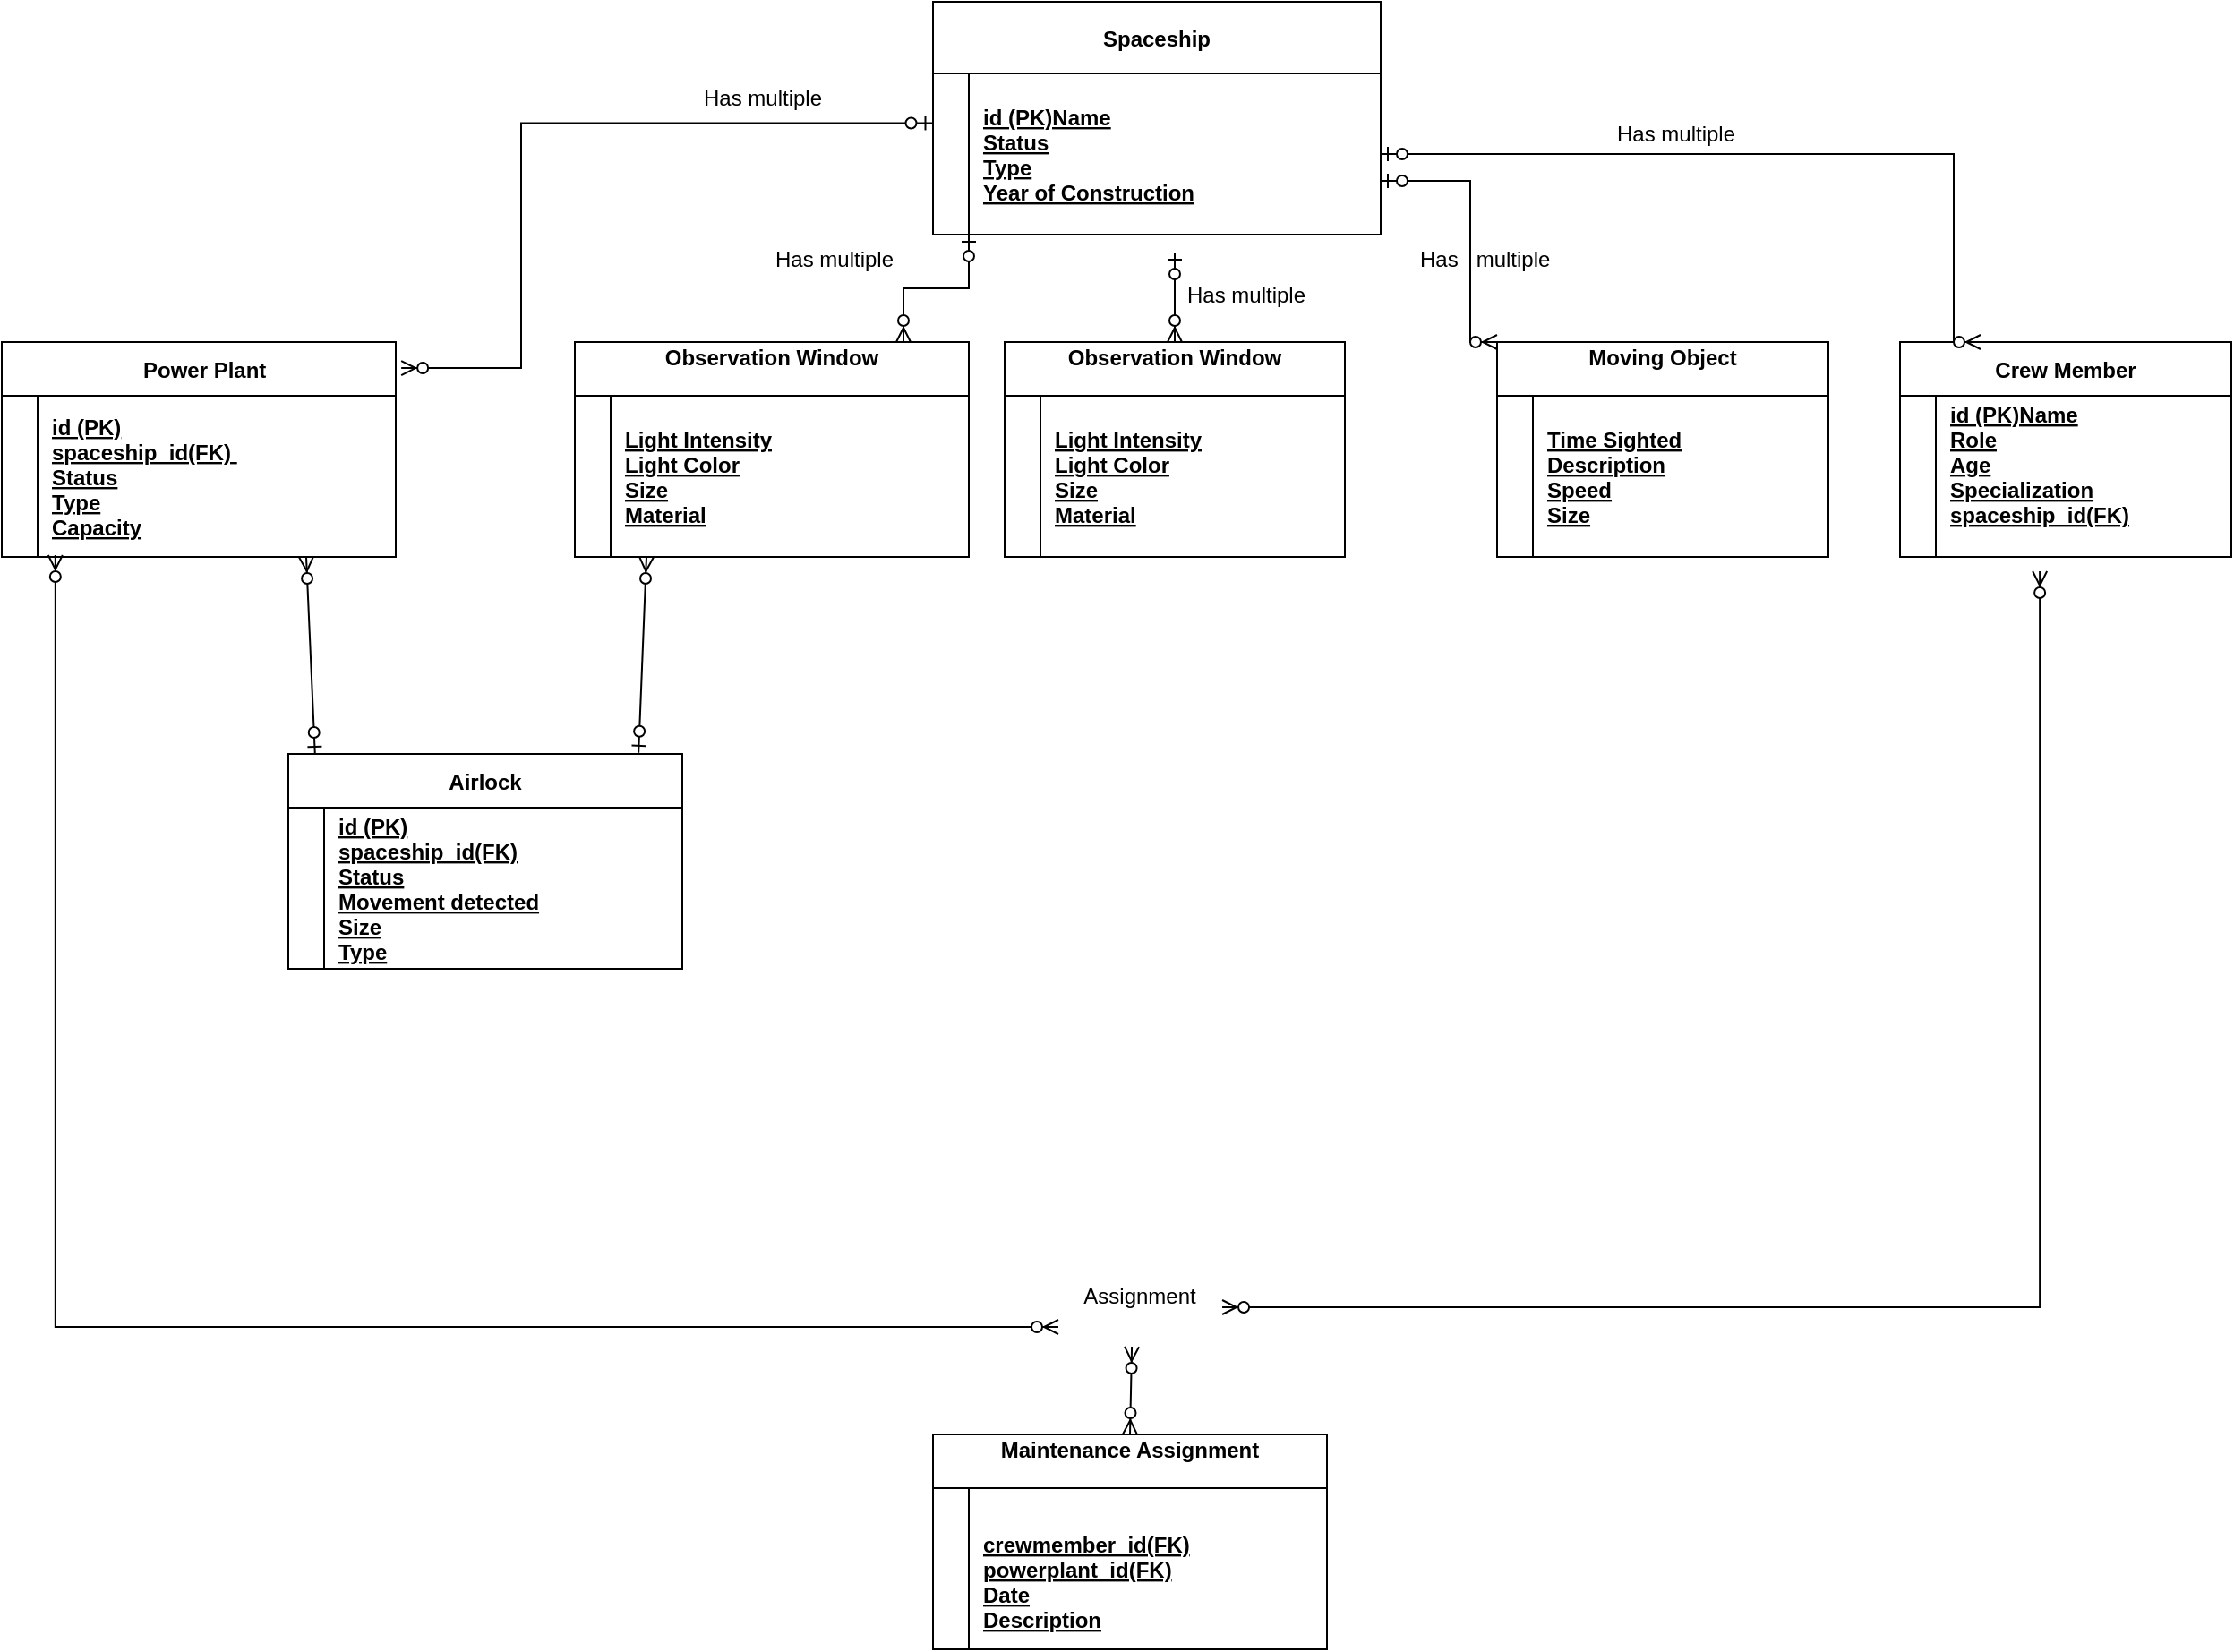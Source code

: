 <mxfile version="24.4.6" type="github">
  <diagram id="R2lEEEUBdFMjLlhIrx00" name="Page-1">
    <mxGraphModel dx="1556" dy="647" grid="1" gridSize="10" guides="1" tooltips="1" connect="1" arrows="1" fold="1" page="1" pageScale="1" pageWidth="850" pageHeight="1100" math="0" shadow="0" extFonts="Permanent Marker^https://fonts.googleapis.com/css?family=Permanent+Marker">
      <root>
        <mxCell id="0" />
        <mxCell id="1" parent="0" />
        <mxCell id="hKg0aUzROg1ArLavlpUu-1" value="Spaceship" style="shape=table;startSize=40;container=1;collapsible=1;childLayout=tableLayout;fixedRows=1;rowLines=0;fontStyle=1;align=center;resizeLast=1;" parent="1" vertex="1">
          <mxGeometry x="-110" y="10" width="250" height="130" as="geometry">
            <mxRectangle x="250" y="10" width="100" height="30" as="alternateBounds" />
          </mxGeometry>
        </mxCell>
        <mxCell id="hKg0aUzROg1ArLavlpUu-2" value="" style="shape=partialRectangle;collapsible=0;dropTarget=0;pointerEvents=0;fillColor=none;points=[[0,0.5],[1,0.5]];portConstraint=eastwest;top=0;left=0;right=0;bottom=1;" parent="hKg0aUzROg1ArLavlpUu-1" vertex="1">
          <mxGeometry y="40" width="250" height="90" as="geometry" />
        </mxCell>
        <mxCell id="hKg0aUzROg1ArLavlpUu-3" value="" style="shape=partialRectangle;overflow=hidden;connectable=0;fillColor=none;top=0;left=0;bottom=0;right=0;fontStyle=1;" parent="hKg0aUzROg1ArLavlpUu-2" vertex="1">
          <mxGeometry width="20" height="90" as="geometry">
            <mxRectangle width="20" height="90" as="alternateBounds" />
          </mxGeometry>
        </mxCell>
        <mxCell id="hKg0aUzROg1ArLavlpUu-4" value="id (PK)Name&#xa;Status&#xa;Type&#xa;Year of Construction" style="shape=partialRectangle;overflow=hidden;connectable=0;fillColor=none;top=0;left=0;bottom=0;right=0;align=left;spacingLeft=6;fontStyle=5;" parent="hKg0aUzROg1ArLavlpUu-2" vertex="1">
          <mxGeometry x="20" width="230" height="90" as="geometry">
            <mxRectangle width="230" height="90" as="alternateBounds" />
          </mxGeometry>
        </mxCell>
        <mxCell id="hKg0aUzROg1ArLavlpUu-8" value="  Power Plant" style="shape=table;startSize=30;container=1;collapsible=1;childLayout=tableLayout;fixedRows=1;rowLines=0;fontStyle=1;align=center;resizeLast=1;" parent="1" vertex="1">
          <mxGeometry x="-630" y="200" width="220" height="120" as="geometry">
            <mxRectangle x="250" y="10" width="100" height="30" as="alternateBounds" />
          </mxGeometry>
        </mxCell>
        <mxCell id="hKg0aUzROg1ArLavlpUu-9" value="" style="shape=partialRectangle;collapsible=0;dropTarget=0;pointerEvents=0;fillColor=none;points=[[0,0.5],[1,0.5]];portConstraint=eastwest;top=0;left=0;right=0;bottom=1;" parent="hKg0aUzROg1ArLavlpUu-8" vertex="1">
          <mxGeometry y="30" width="220" height="90" as="geometry" />
        </mxCell>
        <mxCell id="hKg0aUzROg1ArLavlpUu-10" value="" style="shape=partialRectangle;overflow=hidden;connectable=0;fillColor=none;top=0;left=0;bottom=0;right=0;fontStyle=1;" parent="hKg0aUzROg1ArLavlpUu-9" vertex="1">
          <mxGeometry width="20" height="90" as="geometry">
            <mxRectangle width="20" height="90" as="alternateBounds" />
          </mxGeometry>
        </mxCell>
        <mxCell id="hKg0aUzROg1ArLavlpUu-11" value="id (PK)&#xa;spaceship_id(FK) &#xa;Status&#xa;Type&#xa;Capacity" style="shape=partialRectangle;overflow=hidden;connectable=0;fillColor=none;top=0;left=0;bottom=0;right=0;align=left;spacingLeft=6;fontStyle=5;" parent="hKg0aUzROg1ArLavlpUu-9" vertex="1">
          <mxGeometry x="20" width="200" height="90" as="geometry">
            <mxRectangle width="200" height="90" as="alternateBounds" />
          </mxGeometry>
        </mxCell>
        <mxCell id="hKg0aUzROg1ArLavlpUu-19" value="" style="edgeStyle=elbowEdgeStyle;fontSize=12;html=1;endArrow=ERzeroToMany;startArrow=ERzeroToOne;rounded=0;entryX=1.014;entryY=0.121;entryDx=0;entryDy=0;entryPerimeter=0;exitX=-0.001;exitY=0.308;exitDx=0;exitDy=0;exitPerimeter=0;" parent="1" source="hKg0aUzROg1ArLavlpUu-2" target="hKg0aUzROg1ArLavlpUu-8" edge="1">
          <mxGeometry width="100" height="100" relative="1" as="geometry">
            <mxPoint x="-152.13" y="-2.29" as="sourcePoint" />
            <mxPoint x="-450" y="162.3" as="targetPoint" />
            <Array as="points">
              <mxPoint x="-340" y="140" />
            </Array>
          </mxGeometry>
        </mxCell>
        <mxCell id="hKg0aUzROg1ArLavlpUu-20" value="Observation Window&#xa;" style="shape=table;startSize=30;container=1;collapsible=1;childLayout=tableLayout;fixedRows=1;rowLines=0;fontStyle=1;align=center;resizeLast=1;" parent="1" vertex="1">
          <mxGeometry x="-310" y="200" width="220" height="120" as="geometry">
            <mxRectangle x="250" y="10" width="100" height="30" as="alternateBounds" />
          </mxGeometry>
        </mxCell>
        <mxCell id="hKg0aUzROg1ArLavlpUu-21" value="" style="shape=partialRectangle;collapsible=0;dropTarget=0;pointerEvents=0;fillColor=none;points=[[0,0.5],[1,0.5]];portConstraint=eastwest;top=0;left=0;right=0;bottom=1;" parent="hKg0aUzROg1ArLavlpUu-20" vertex="1">
          <mxGeometry y="30" width="220" height="90" as="geometry" />
        </mxCell>
        <mxCell id="hKg0aUzROg1ArLavlpUu-22" value="" style="shape=partialRectangle;overflow=hidden;connectable=0;fillColor=none;top=0;left=0;bottom=0;right=0;fontStyle=1;" parent="hKg0aUzROg1ArLavlpUu-21" vertex="1">
          <mxGeometry width="20" height="90" as="geometry">
            <mxRectangle width="20" height="90" as="alternateBounds" />
          </mxGeometry>
        </mxCell>
        <mxCell id="hKg0aUzROg1ArLavlpUu-23" value="Light Intensity&#xa;Light Color&#xa;Size&#xa;Material" style="shape=partialRectangle;overflow=hidden;connectable=0;fillColor=none;top=0;left=0;bottom=0;right=0;align=left;spacingLeft=6;fontStyle=5;" parent="hKg0aUzROg1ArLavlpUu-21" vertex="1">
          <mxGeometry x="20" width="200" height="90" as="geometry">
            <mxRectangle width="200" height="90" as="alternateBounds" />
          </mxGeometry>
        </mxCell>
        <mxCell id="hKg0aUzROg1ArLavlpUu-24" value="" style="edgeStyle=elbowEdgeStyle;fontSize=12;html=1;endArrow=ERzeroToMany;startArrow=ERzeroToOne;rounded=0;elbow=vertical;" parent="1" edge="1">
          <mxGeometry width="100" height="100" relative="1" as="geometry">
            <mxPoint x="-90" y="140" as="sourcePoint" />
            <mxPoint x="-126.5" y="200" as="targetPoint" />
          </mxGeometry>
        </mxCell>
        <mxCell id="hKg0aUzROg1ArLavlpUu-25" value="Observation Window&#xa;" style="shape=table;startSize=30;container=1;collapsible=1;childLayout=tableLayout;fixedRows=1;rowLines=0;fontStyle=1;align=center;resizeLast=1;" parent="1" vertex="1">
          <mxGeometry x="-70" y="200" width="190" height="120" as="geometry">
            <mxRectangle x="250" y="10" width="100" height="30" as="alternateBounds" />
          </mxGeometry>
        </mxCell>
        <mxCell id="hKg0aUzROg1ArLavlpUu-26" value="" style="shape=partialRectangle;collapsible=0;dropTarget=0;pointerEvents=0;fillColor=none;points=[[0,0.5],[1,0.5]];portConstraint=eastwest;top=0;left=0;right=0;bottom=1;" parent="hKg0aUzROg1ArLavlpUu-25" vertex="1">
          <mxGeometry y="30" width="190" height="90" as="geometry" />
        </mxCell>
        <mxCell id="hKg0aUzROg1ArLavlpUu-27" value="" style="shape=partialRectangle;overflow=hidden;connectable=0;fillColor=none;top=0;left=0;bottom=0;right=0;fontStyle=1;" parent="hKg0aUzROg1ArLavlpUu-26" vertex="1">
          <mxGeometry width="20" height="90" as="geometry">
            <mxRectangle width="20" height="90" as="alternateBounds" />
          </mxGeometry>
        </mxCell>
        <mxCell id="hKg0aUzROg1ArLavlpUu-28" value="Light Intensity&#xa;Light Color&#xa;Size&#xa;Material" style="shape=partialRectangle;overflow=hidden;connectable=0;fillColor=none;top=0;left=0;bottom=0;right=0;align=left;spacingLeft=6;fontStyle=5;" parent="hKg0aUzROg1ArLavlpUu-26" vertex="1">
          <mxGeometry x="20" width="170" height="90" as="geometry">
            <mxRectangle width="170" height="90" as="alternateBounds" />
          </mxGeometry>
        </mxCell>
        <mxCell id="hKg0aUzROg1ArLavlpUu-30" value="Moving Object&#xa;" style="shape=table;startSize=30;container=1;collapsible=1;childLayout=tableLayout;fixedRows=1;rowLines=0;fontStyle=1;align=center;resizeLast=1;" parent="1" vertex="1">
          <mxGeometry x="205" y="200" width="185" height="120" as="geometry">
            <mxRectangle x="250" y="10" width="100" height="30" as="alternateBounds" />
          </mxGeometry>
        </mxCell>
        <mxCell id="hKg0aUzROg1ArLavlpUu-31" value="" style="shape=partialRectangle;collapsible=0;dropTarget=0;pointerEvents=0;fillColor=none;points=[[0,0.5],[1,0.5]];portConstraint=eastwest;top=0;left=0;right=0;bottom=1;" parent="hKg0aUzROg1ArLavlpUu-30" vertex="1">
          <mxGeometry y="30" width="185" height="90" as="geometry" />
        </mxCell>
        <mxCell id="hKg0aUzROg1ArLavlpUu-32" value="" style="shape=partialRectangle;overflow=hidden;connectable=0;fillColor=none;top=0;left=0;bottom=0;right=0;fontStyle=1;" parent="hKg0aUzROg1ArLavlpUu-31" vertex="1">
          <mxGeometry width="20" height="90" as="geometry">
            <mxRectangle width="20" height="90" as="alternateBounds" />
          </mxGeometry>
        </mxCell>
        <mxCell id="hKg0aUzROg1ArLavlpUu-33" value="Time Sighted&#xa;Description&#xa;Speed&#xa;Size" style="shape=partialRectangle;overflow=hidden;connectable=0;fillColor=none;top=0;left=0;bottom=0;right=0;align=left;spacingLeft=6;fontStyle=5;" parent="hKg0aUzROg1ArLavlpUu-31" vertex="1">
          <mxGeometry x="20" width="165" height="90" as="geometry">
            <mxRectangle width="165" height="90" as="alternateBounds" />
          </mxGeometry>
        </mxCell>
        <mxCell id="hKg0aUzROg1ArLavlpUu-34" value="" style="fontSize=12;html=1;endArrow=ERzeroToMany;startArrow=ERzeroToOne;rounded=0;entryX=0.5;entryY=0;entryDx=0;entryDy=0;" parent="1" target="hKg0aUzROg1ArLavlpUu-25" edge="1">
          <mxGeometry width="100" height="100" relative="1" as="geometry">
            <mxPoint x="25" y="150" as="sourcePoint" />
            <mxPoint x="-173" y="207" as="targetPoint" />
          </mxGeometry>
        </mxCell>
        <mxCell id="hKg0aUzROg1ArLavlpUu-35" value="" style="fontSize=12;html=1;endArrow=ERzeroToMany;startArrow=ERzeroToOne;rounded=0;entryX=0;entryY=0;entryDx=0;entryDy=0;edgeStyle=elbowEdgeStyle;" parent="1" target="hKg0aUzROg1ArLavlpUu-30" edge="1">
          <mxGeometry width="100" height="100" relative="1" as="geometry">
            <mxPoint x="140" y="110" as="sourcePoint" />
            <mxPoint x="50" y="210" as="targetPoint" />
            <Array as="points">
              <mxPoint x="190" y="150" />
            </Array>
          </mxGeometry>
        </mxCell>
        <mxCell id="hKg0aUzROg1ArLavlpUu-36" value="Crew Member" style="shape=table;startSize=30;container=1;collapsible=1;childLayout=tableLayout;fixedRows=1;rowLines=0;fontStyle=1;align=center;resizeLast=1;" parent="1" vertex="1">
          <mxGeometry x="430" y="200" width="185" height="120" as="geometry">
            <mxRectangle x="250" y="10" width="100" height="30" as="alternateBounds" />
          </mxGeometry>
        </mxCell>
        <mxCell id="hKg0aUzROg1ArLavlpUu-37" value="" style="shape=partialRectangle;collapsible=0;dropTarget=0;pointerEvents=0;fillColor=none;points=[[0,0.5],[1,0.5]];portConstraint=eastwest;top=0;left=0;right=0;bottom=1;" parent="hKg0aUzROg1ArLavlpUu-36" vertex="1">
          <mxGeometry y="30" width="185" height="90" as="geometry" />
        </mxCell>
        <mxCell id="hKg0aUzROg1ArLavlpUu-38" value="" style="shape=partialRectangle;overflow=hidden;connectable=0;fillColor=none;top=0;left=0;bottom=0;right=0;fontStyle=1;" parent="hKg0aUzROg1ArLavlpUu-37" vertex="1">
          <mxGeometry width="20" height="90" as="geometry">
            <mxRectangle width="20" height="90" as="alternateBounds" />
          </mxGeometry>
        </mxCell>
        <mxCell id="hKg0aUzROg1ArLavlpUu-39" value="id (PK)Name&#xa;Role&#xa;Age&#xa;Specialization&#xa;spaceship_id(FK)&#xa;" style="shape=partialRectangle;overflow=hidden;connectable=0;fillColor=none;top=0;left=0;bottom=0;right=0;align=left;spacingLeft=6;fontStyle=5;" parent="hKg0aUzROg1ArLavlpUu-37" vertex="1">
          <mxGeometry x="20" width="165" height="90" as="geometry">
            <mxRectangle width="165" height="90" as="alternateBounds" />
          </mxGeometry>
        </mxCell>
        <mxCell id="hKg0aUzROg1ArLavlpUu-40" value="" style="fontSize=12;html=1;endArrow=ERzeroToMany;startArrow=ERzeroToOne;rounded=0;entryX=0;entryY=0;entryDx=0;entryDy=0;edgeStyle=elbowEdgeStyle;" parent="1" source="hKg0aUzROg1ArLavlpUu-2" edge="1">
          <mxGeometry width="100" height="100" relative="1" as="geometry">
            <mxPoint x="410" y="110" as="sourcePoint" />
            <mxPoint x="475" y="200" as="targetPoint" />
            <Array as="points">
              <mxPoint x="460" y="150" />
            </Array>
          </mxGeometry>
        </mxCell>
        <mxCell id="hKg0aUzROg1ArLavlpUu-42" value="Has multiple" style="text;whiteSpace=wrap;" parent="1" vertex="1">
          <mxGeometry x="270" y="70" width="100" height="40" as="geometry" />
        </mxCell>
        <mxCell id="hKg0aUzROg1ArLavlpUu-45" value="Has   multiple" style="text;whiteSpace=wrap;" parent="1" vertex="1">
          <mxGeometry x="160" y="140" width="110" height="40" as="geometry" />
        </mxCell>
        <mxCell id="hKg0aUzROg1ArLavlpUu-46" value="Has multiple" style="text;whiteSpace=wrap;" parent="1" vertex="1">
          <mxGeometry x="30" y="160" width="100" height="40" as="geometry" />
        </mxCell>
        <mxCell id="hKg0aUzROg1ArLavlpUu-47" value="Has multiple" style="text;whiteSpace=wrap;" parent="1" vertex="1">
          <mxGeometry x="-240" y="50" width="100" height="40" as="geometry" />
        </mxCell>
        <mxCell id="hKg0aUzROg1ArLavlpUu-49" value="Airlock" style="shape=table;startSize=30;container=1;collapsible=1;childLayout=tableLayout;fixedRows=1;rowLines=0;fontStyle=1;align=center;resizeLast=1;" parent="1" vertex="1">
          <mxGeometry x="-470" y="430" width="220" height="120" as="geometry">
            <mxRectangle x="250" y="10" width="100" height="30" as="alternateBounds" />
          </mxGeometry>
        </mxCell>
        <mxCell id="hKg0aUzROg1ArLavlpUu-50" value="" style="shape=partialRectangle;collapsible=0;dropTarget=0;pointerEvents=0;fillColor=none;points=[[0,0.5],[1,0.5]];portConstraint=eastwest;top=0;left=0;right=0;bottom=1;" parent="hKg0aUzROg1ArLavlpUu-49" vertex="1">
          <mxGeometry y="30" width="220" height="90" as="geometry" />
        </mxCell>
        <mxCell id="hKg0aUzROg1ArLavlpUu-51" value="" style="shape=partialRectangle;overflow=hidden;connectable=0;fillColor=none;top=0;left=0;bottom=0;right=0;fontStyle=1;" parent="hKg0aUzROg1ArLavlpUu-50" vertex="1">
          <mxGeometry width="20" height="90" as="geometry">
            <mxRectangle width="20" height="90" as="alternateBounds" />
          </mxGeometry>
        </mxCell>
        <mxCell id="hKg0aUzROg1ArLavlpUu-52" value="id (PK)&#xa;spaceship_id(FK)&#xa;Status&#xa;Movement detected&#xa;Size&#xa;Type" style="shape=partialRectangle;overflow=hidden;connectable=0;fillColor=none;top=0;left=0;bottom=0;right=0;align=left;spacingLeft=6;fontStyle=5;" parent="hKg0aUzROg1ArLavlpUu-50" vertex="1">
          <mxGeometry x="20" width="200" height="90" as="geometry">
            <mxRectangle width="200" height="90" as="alternateBounds" />
          </mxGeometry>
        </mxCell>
        <mxCell id="hKg0aUzROg1ArLavlpUu-53" value="" style="fontSize=12;html=1;endArrow=ERzeroToMany;startArrow=ERzeroToOne;rounded=0;exitX=0.097;exitY=0.014;exitDx=0;exitDy=0;exitPerimeter=0;" parent="1" edge="1">
          <mxGeometry width="100" height="100" relative="1" as="geometry">
            <mxPoint x="-455.1" y="430.0" as="sourcePoint" />
            <mxPoint x="-460" y="320" as="targetPoint" />
          </mxGeometry>
        </mxCell>
        <mxCell id="hKg0aUzROg1ArLavlpUu-54" value="" style="fontSize=12;html=1;endArrow=ERzeroToMany;startArrow=ERzeroToOne;rounded=0;exitX=0.889;exitY=-0.005;exitDx=0;exitDy=0;exitPerimeter=0;" parent="1" source="hKg0aUzROg1ArLavlpUu-49" edge="1">
          <mxGeometry width="100" height="100" relative="1" as="geometry">
            <mxPoint x="-265.1" y="430.0" as="sourcePoint" />
            <mxPoint x="-270" y="320" as="targetPoint" />
          </mxGeometry>
        </mxCell>
        <mxCell id="hKg0aUzROg1ArLavlpUu-56" value="Has multiple" style="text;whiteSpace=wrap;" parent="1" vertex="1">
          <mxGeometry x="-200" y="140" width="100" height="40" as="geometry" />
        </mxCell>
        <mxCell id="hKg0aUzROg1ArLavlpUu-57" value="" style="edgeStyle=elbowEdgeStyle;fontSize=12;html=1;endArrow=ERzeroToMany;endFill=1;startArrow=ERzeroToMany;rounded=0;exitX=0.136;exitY=0.989;exitDx=0;exitDy=0;exitPerimeter=0;elbow=vertical;" parent="1" source="hKg0aUzROg1ArLavlpUu-9" target="hKg0aUzROg1ArLavlpUu-62" edge="1">
          <mxGeometry width="100" height="100" relative="1" as="geometry">
            <mxPoint x="-600" y="330" as="sourcePoint" />
            <mxPoint x="-330" y="760" as="targetPoint" />
            <Array as="points">
              <mxPoint x="-310" y="750" />
              <mxPoint x="-520" y="580" />
            </Array>
          </mxGeometry>
        </mxCell>
        <mxCell id="hKg0aUzROg1ArLavlpUu-58" value="" style="edgeStyle=elbowEdgeStyle;fontSize=12;html=1;endArrow=ERzeroToMany;endFill=1;startArrow=ERzeroToMany;rounded=0;elbow=vertical;entryX=0.422;entryY=1.089;entryDx=0;entryDy=0;entryPerimeter=0;exitX=1.017;exitY=0.475;exitDx=0;exitDy=0;exitPerimeter=0;" parent="1" source="hKg0aUzROg1ArLavlpUu-62" target="hKg0aUzROg1ArLavlpUu-37" edge="1">
          <mxGeometry width="100" height="100" relative="1" as="geometry">
            <mxPoint x="-160" y="750" as="sourcePoint" />
            <mxPoint x="450" y="330" as="targetPoint" />
            <Array as="points">
              <mxPoint x="260" y="739" />
              <mxPoint x="750" y="581" />
            </Array>
          </mxGeometry>
        </mxCell>
        <mxCell id="hKg0aUzROg1ArLavlpUu-62" value="Assignment&lt;div&gt;&lt;br&gt;&lt;/div&gt;" style="text;html=1;align=center;verticalAlign=middle;resizable=0;points=[];autosize=1;strokeColor=none;fillColor=none;" parent="1" vertex="1">
          <mxGeometry x="-40" y="720" width="90" height="40" as="geometry" />
        </mxCell>
        <mxCell id="hKg0aUzROg1ArLavlpUu-63" value="Maintenance Assignment&#xa;" style="shape=table;startSize=30;container=1;collapsible=1;childLayout=tableLayout;fixedRows=1;rowLines=0;fontStyle=1;align=center;resizeLast=1;" parent="1" vertex="1">
          <mxGeometry x="-110" y="810" width="220" height="120" as="geometry">
            <mxRectangle x="250" y="10" width="100" height="30" as="alternateBounds" />
          </mxGeometry>
        </mxCell>
        <mxCell id="hKg0aUzROg1ArLavlpUu-64" value="" style="shape=partialRectangle;collapsible=0;dropTarget=0;pointerEvents=0;fillColor=none;points=[[0,0.5],[1,0.5]];portConstraint=eastwest;top=0;left=0;right=0;bottom=1;" parent="hKg0aUzROg1ArLavlpUu-63" vertex="1">
          <mxGeometry y="30" width="220" height="90" as="geometry" />
        </mxCell>
        <mxCell id="hKg0aUzROg1ArLavlpUu-65" value="" style="shape=partialRectangle;overflow=hidden;connectable=0;fillColor=none;top=0;left=0;bottom=0;right=0;fontStyle=1;" parent="hKg0aUzROg1ArLavlpUu-64" vertex="1">
          <mxGeometry width="20" height="90" as="geometry">
            <mxRectangle width="20" height="90" as="alternateBounds" />
          </mxGeometry>
        </mxCell>
        <mxCell id="hKg0aUzROg1ArLavlpUu-66" value="&#xa;crewmember_id(FK)&#xa;powerplant_id(FK)&#xa;Date&#xa;Description" style="shape=partialRectangle;overflow=hidden;connectable=0;fillColor=none;top=0;left=0;bottom=0;right=0;align=left;spacingLeft=6;fontStyle=5;" parent="hKg0aUzROg1ArLavlpUu-64" vertex="1">
          <mxGeometry x="20" width="200" height="90" as="geometry">
            <mxRectangle width="200" height="90" as="alternateBounds" />
          </mxGeometry>
        </mxCell>
        <mxCell id="hKg0aUzROg1ArLavlpUu-67" value="" style="fontSize=12;html=1;endArrow=ERzeroToMany;endFill=1;startArrow=ERzeroToMany;rounded=0;entryX=0.456;entryY=1.025;entryDx=0;entryDy=0;entryPerimeter=0;exitX=0.5;exitY=0;exitDx=0;exitDy=0;" parent="1" source="hKg0aUzROg1ArLavlpUu-63" target="hKg0aUzROg1ArLavlpUu-62" edge="1">
          <mxGeometry width="100" height="100" relative="1" as="geometry">
            <mxPoint x="-220" y="821.68" as="sourcePoint" />
            <mxPoint x="0.03" y="770.0" as="targetPoint" />
          </mxGeometry>
        </mxCell>
      </root>
    </mxGraphModel>
  </diagram>
</mxfile>
